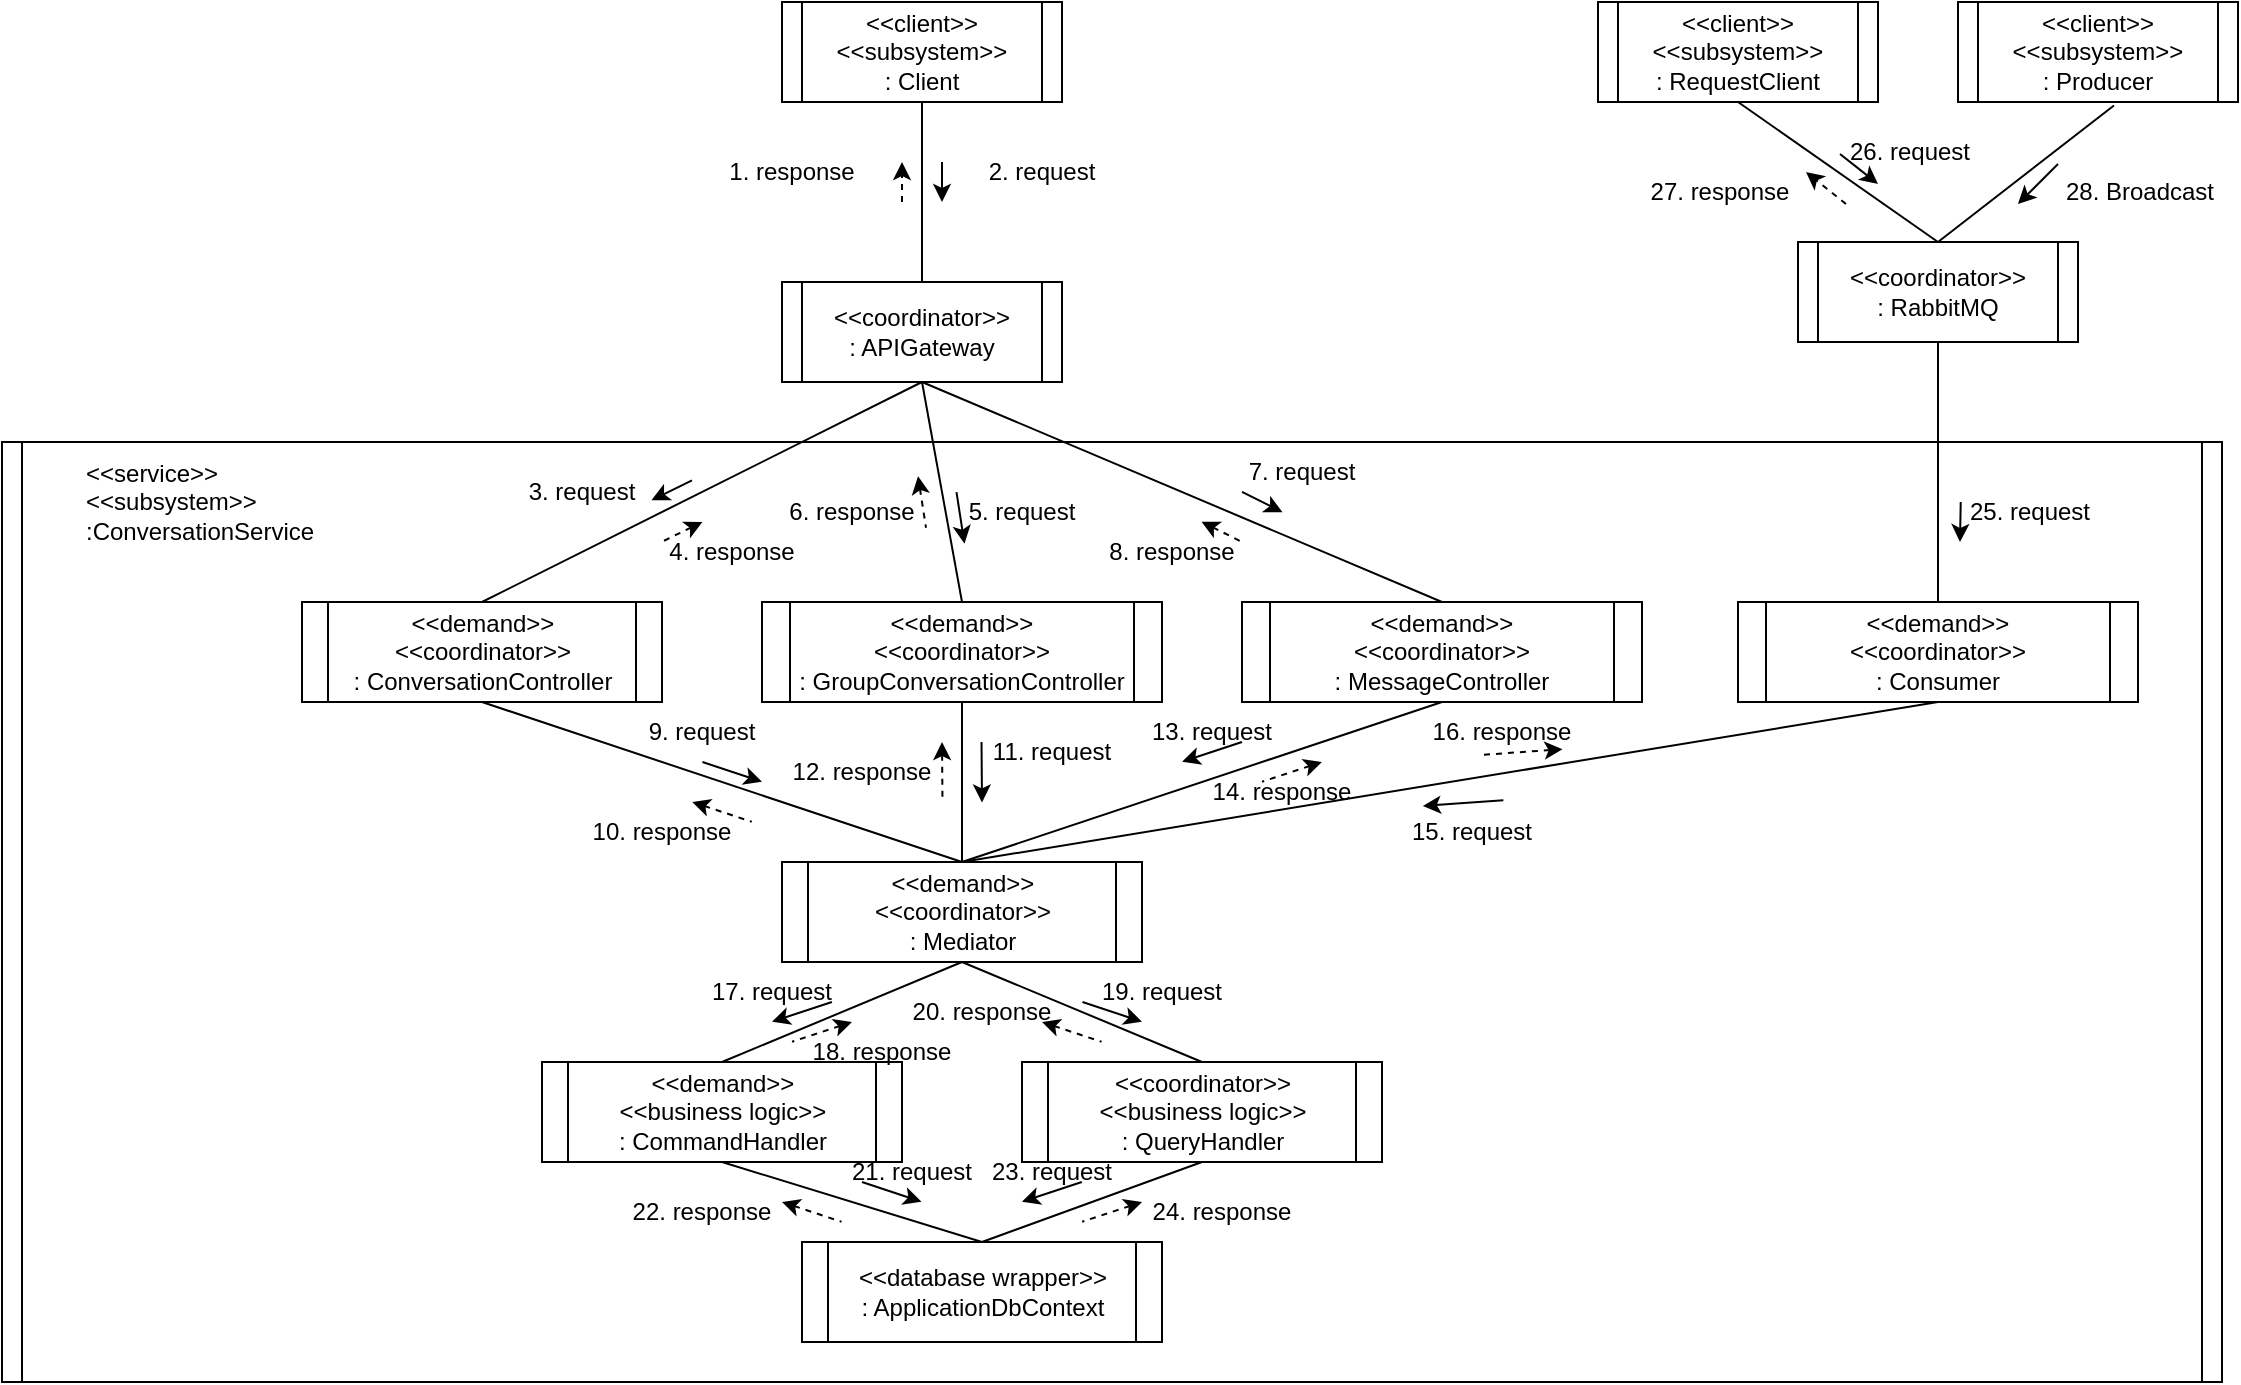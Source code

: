 <mxfile version="24.5.5" type="device">
  <diagram id="YeBsLe0wz5kqz-9HFI_q" name="Page-1">
    <mxGraphModel dx="814" dy="459" grid="1" gridSize="10" guides="1" tooltips="1" connect="1" arrows="1" fold="1" page="1" pageScale="1" pageWidth="850" pageHeight="1100" math="0" shadow="0">
      <root>
        <mxCell id="0" />
        <mxCell id="1" parent="0" />
        <mxCell id="2" value="" style="shape=process;whiteSpace=wrap;html=1;backgroundOutline=1;size=0.009;" parent="1" vertex="1">
          <mxGeometry x="300" y="220" width="1110" height="470" as="geometry" />
        </mxCell>
        <mxCell id="3" value="&amp;lt;&amp;lt;service&amp;gt;&amp;gt;&lt;br&gt;&amp;lt;&amp;lt;subsystem&amp;gt;&amp;gt;&lt;br&gt;:ConversationService" style="text;html=1;strokeColor=none;fillColor=none;align=left;verticalAlign=middle;whiteSpace=wrap;rounded=0;" parent="1" vertex="1">
          <mxGeometry x="340" y="230" width="160" height="40" as="geometry" />
        </mxCell>
        <mxCell id="7" value="&amp;lt;&amp;lt;coordinator&amp;gt;&amp;gt;&lt;br style=&quot;border-color: var(--border-color);&quot;&gt;: APIGateway" style="shape=process;whiteSpace=wrap;html=1;backgroundOutline=1;size=0.071;" parent="1" vertex="1">
          <mxGeometry x="690" y="140" width="140" height="50" as="geometry" />
        </mxCell>
        <mxCell id="8" value="&amp;lt;&amp;lt;client&amp;gt;&amp;gt;&lt;br&gt;&amp;lt;&amp;lt;subsystem&amp;gt;&amp;gt;&lt;br style=&quot;border-color: var(--border-color);&quot;&gt;: Client" style="shape=process;whiteSpace=wrap;html=1;backgroundOutline=1;size=0.071;" parent="1" vertex="1">
          <mxGeometry x="690" width="140" height="50" as="geometry" />
        </mxCell>
        <mxCell id="9" value="&amp;lt;&amp;lt;demand&amp;gt;&amp;gt;&lt;br&gt;&amp;lt;&amp;lt;coordinator&amp;gt;&amp;gt;&lt;br style=&quot;border-color: var(--border-color);&quot;&gt;: ConversationController" style="shape=process;whiteSpace=wrap;html=1;backgroundOutline=1;size=0.071;" parent="1" vertex="1">
          <mxGeometry x="450" y="300" width="180" height="50" as="geometry" />
        </mxCell>
        <mxCell id="10" value="&amp;lt;&amp;lt;demand&amp;gt;&amp;gt;&lt;br&gt;&amp;lt;&amp;lt;coordinator&amp;gt;&amp;gt;&lt;br style=&quot;border-color: var(--border-color);&quot;&gt;: GroupConversationController" style="shape=process;whiteSpace=wrap;html=1;backgroundOutline=1;size=0.071;" parent="1" vertex="1">
          <mxGeometry x="680" y="300" width="200" height="50" as="geometry" />
        </mxCell>
        <mxCell id="11" value="&amp;lt;&amp;lt;demand&amp;gt;&amp;gt;&lt;br&gt;&amp;lt;&amp;lt;coordinator&amp;gt;&amp;gt;&lt;br style=&quot;border-color: var(--border-color);&quot;&gt;: MessageController" style="shape=process;whiteSpace=wrap;html=1;backgroundOutline=1;size=0.071;" parent="1" vertex="1">
          <mxGeometry x="920" y="300" width="200" height="50" as="geometry" />
        </mxCell>
        <mxCell id="12" value="" style="endArrow=none;html=1;entryX=0.5;entryY=1;entryDx=0;entryDy=0;exitX=0.5;exitY=0;exitDx=0;exitDy=0;" parent="1" source="9" target="7" edge="1">
          <mxGeometry width="50" height="50" relative="1" as="geometry">
            <mxPoint x="690" y="330" as="sourcePoint" />
            <mxPoint x="740" y="280" as="targetPoint" />
          </mxGeometry>
        </mxCell>
        <mxCell id="13" value="" style="endArrow=none;html=1;entryX=0.5;entryY=1;entryDx=0;entryDy=0;exitX=0.5;exitY=0;exitDx=0;exitDy=0;" parent="1" source="10" target="7" edge="1">
          <mxGeometry width="50" height="50" relative="1" as="geometry">
            <mxPoint x="550" y="310" as="sourcePoint" />
            <mxPoint x="770" y="200" as="targetPoint" />
          </mxGeometry>
        </mxCell>
        <mxCell id="14" value="" style="endArrow=none;html=1;exitX=0.5;exitY=0;exitDx=0;exitDy=0;" parent="1" source="11" edge="1">
          <mxGeometry width="50" height="50" relative="1" as="geometry">
            <mxPoint x="790" y="310" as="sourcePoint" />
            <mxPoint x="760" y="190" as="targetPoint" />
          </mxGeometry>
        </mxCell>
        <mxCell id="15" value="&amp;lt;&amp;lt;demand&amp;gt;&amp;gt;&lt;br&gt;&amp;lt;&amp;lt;coordinator&amp;gt;&amp;gt;&lt;br style=&quot;border-color: var(--border-color);&quot;&gt;: Mediator" style="shape=process;whiteSpace=wrap;html=1;backgroundOutline=1;size=0.071;" parent="1" vertex="1">
          <mxGeometry x="690" y="430" width="180" height="50" as="geometry" />
        </mxCell>
        <mxCell id="16" value="" style="endArrow=none;html=1;entryX=0.5;entryY=0;entryDx=0;entryDy=0;exitX=0.5;exitY=1;exitDx=0;exitDy=0;" parent="1" source="9" target="15" edge="1">
          <mxGeometry width="50" height="50" relative="1" as="geometry">
            <mxPoint x="470" y="540" as="sourcePoint" />
            <mxPoint x="690" y="430" as="targetPoint" />
          </mxGeometry>
        </mxCell>
        <mxCell id="17" value="" style="endArrow=none;html=1;entryX=0.5;entryY=0;entryDx=0;entryDy=0;exitX=0.5;exitY=1;exitDx=0;exitDy=0;" parent="1" source="10" target="15" edge="1">
          <mxGeometry width="50" height="50" relative="1" as="geometry">
            <mxPoint x="550" y="360" as="sourcePoint" />
            <mxPoint x="790" y="450" as="targetPoint" />
          </mxGeometry>
        </mxCell>
        <mxCell id="18" value="" style="endArrow=none;html=1;entryX=0.5;entryY=0;entryDx=0;entryDy=0;exitX=0.5;exitY=1;exitDx=0;exitDy=0;" parent="1" source="11" target="15" edge="1">
          <mxGeometry width="50" height="50" relative="1" as="geometry">
            <mxPoint x="790" y="360" as="sourcePoint" />
            <mxPoint x="790" y="450" as="targetPoint" />
          </mxGeometry>
        </mxCell>
        <mxCell id="19" value="&amp;lt;&amp;lt;demand&amp;gt;&amp;gt;&lt;br&gt;&amp;lt;&amp;lt;business logic&amp;gt;&amp;gt;&lt;br style=&quot;border-color: var(--border-color);&quot;&gt;: CommandHandler" style="shape=process;whiteSpace=wrap;html=1;backgroundOutline=1;size=0.071;" parent="1" vertex="1">
          <mxGeometry x="570" y="530" width="180" height="50" as="geometry" />
        </mxCell>
        <mxCell id="20" value="&amp;lt;&amp;lt;coordinator&amp;gt;&amp;gt;&lt;br&gt;&amp;lt;&amp;lt;business logic&amp;gt;&amp;gt;&lt;br style=&quot;border-color: var(--border-color);&quot;&gt;: QueryHandler" style="shape=process;whiteSpace=wrap;html=1;backgroundOutline=1;size=0.071;" parent="1" vertex="1">
          <mxGeometry x="810" y="530" width="180" height="50" as="geometry" />
        </mxCell>
        <mxCell id="21" value="" style="endArrow=none;html=1;entryX=0.5;entryY=1;entryDx=0;entryDy=0;exitX=0.5;exitY=0;exitDx=0;exitDy=0;" parent="1" source="19" target="15" edge="1">
          <mxGeometry width="50" height="50" relative="1" as="geometry">
            <mxPoint x="480" y="460" as="sourcePoint" />
            <mxPoint x="720" y="540" as="targetPoint" />
          </mxGeometry>
        </mxCell>
        <mxCell id="22" value="" style="endArrow=none;html=1;exitX=0.5;exitY=0;exitDx=0;exitDy=0;" parent="1" source="20" edge="1">
          <mxGeometry width="50" height="50" relative="1" as="geometry">
            <mxPoint x="670" y="540" as="sourcePoint" />
            <mxPoint x="780" y="480" as="targetPoint" />
          </mxGeometry>
        </mxCell>
        <mxCell id="23" value="&amp;lt;&amp;lt;database wrapper&amp;gt;&amp;gt;&lt;br style=&quot;border-color: var(--border-color);&quot;&gt;: ApplicationDbContext" style="shape=process;whiteSpace=wrap;html=1;backgroundOutline=1;size=0.071;" parent="1" vertex="1">
          <mxGeometry x="700" y="620" width="180" height="50" as="geometry" />
        </mxCell>
        <mxCell id="24" value="" style="endArrow=none;html=1;entryX=0.5;entryY=1;entryDx=0;entryDy=0;exitX=0.5;exitY=0;exitDx=0;exitDy=0;" parent="1" source="23" target="19" edge="1">
          <mxGeometry width="50" height="50" relative="1" as="geometry">
            <mxPoint x="760" y="630" as="sourcePoint" />
            <mxPoint x="810" y="580" as="targetPoint" />
          </mxGeometry>
        </mxCell>
        <mxCell id="25" value="" style="endArrow=none;html=1;entryX=0.5;entryY=0;entryDx=0;entryDy=0;exitX=0.5;exitY=1;exitDx=0;exitDy=0;" parent="1" source="20" target="23" edge="1">
          <mxGeometry width="50" height="50" relative="1" as="geometry">
            <mxPoint x="800" y="630" as="sourcePoint" />
            <mxPoint x="670" y="590" as="targetPoint" />
          </mxGeometry>
        </mxCell>
        <mxCell id="28" value="" style="endArrow=none;html=1;entryX=0.5;entryY=1;entryDx=0;entryDy=0;exitX=0.5;exitY=0;exitDx=0;exitDy=0;" parent="1" source="7" target="8" edge="1">
          <mxGeometry width="50" height="50" relative="1" as="geometry">
            <mxPoint x="640" y="260" as="sourcePoint" />
            <mxPoint x="690" y="210" as="targetPoint" />
          </mxGeometry>
        </mxCell>
        <mxCell id="29" value="" style="endArrow=classic;html=1;" parent="1" edge="1">
          <mxGeometry width="50" height="50" relative="1" as="geometry">
            <mxPoint x="770" y="80" as="sourcePoint" />
            <mxPoint x="770" y="100" as="targetPoint" />
          </mxGeometry>
        </mxCell>
        <mxCell id="30" value="" style="endArrow=classic;html=1;dashed=1;" parent="1" edge="1">
          <mxGeometry width="50" height="50" relative="1" as="geometry">
            <mxPoint x="750" y="100" as="sourcePoint" />
            <mxPoint x="750" y="80" as="targetPoint" />
          </mxGeometry>
        </mxCell>
        <mxCell id="31" value="2. request" style="text;html=1;strokeColor=none;fillColor=none;align=center;verticalAlign=middle;whiteSpace=wrap;rounded=0;" parent="1" vertex="1">
          <mxGeometry x="790" y="70" width="60" height="30" as="geometry" />
        </mxCell>
        <mxCell id="32" value="1. response" style="text;html=1;strokeColor=none;fillColor=none;align=center;verticalAlign=middle;whiteSpace=wrap;rounded=0;" parent="1" vertex="1">
          <mxGeometry x="660" y="70" width="70" height="30" as="geometry" />
        </mxCell>
        <mxCell id="34" value="" style="endArrow=classic;html=1;exitX=0.375;exitY=0.043;exitDx=0;exitDy=0;exitPerimeter=0;entryX=0.352;entryY=0.064;entryDx=0;entryDy=0;entryPerimeter=0;" parent="1" edge="1">
          <mxGeometry width="50" height="50" relative="1" as="geometry">
            <mxPoint x="645.0" y="239.21" as="sourcePoint" />
            <mxPoint x="624.76" y="249.08" as="targetPoint" />
          </mxGeometry>
        </mxCell>
        <mxCell id="35" value="" style="endArrow=classic;html=1;exitX=0.375;exitY=0.043;exitDx=0;exitDy=0;exitPerimeter=0;entryX=0.523;entryY=0.106;entryDx=0;entryDy=0;entryPerimeter=0;" parent="1" edge="1">
          <mxGeometry width="50" height="50" relative="1" as="geometry">
            <mxPoint x="777.24" y="245.06" as="sourcePoint" />
            <mxPoint x="781.24" y="270.82" as="targetPoint" />
          </mxGeometry>
        </mxCell>
        <mxCell id="37" value="" style="endArrow=classic;html=1;exitX=0.727;exitY=0.106;exitDx=0;exitDy=0;exitPerimeter=0;" parent="1" edge="1">
          <mxGeometry width="50" height="50" relative="1" as="geometry">
            <mxPoint x="920" y="244.91" as="sourcePoint" />
            <mxPoint x="940.24" y="255.09" as="targetPoint" />
          </mxGeometry>
        </mxCell>
        <mxCell id="38" value="" style="endArrow=classic;html=1;exitX=0.636;exitY=0.362;exitDx=0;exitDy=0;exitPerimeter=0;entryX=0.602;entryY=0.383;entryDx=0;entryDy=0;entryPerimeter=0;" parent="1" edge="1">
          <mxGeometry width="50" height="50" relative="1" as="geometry">
            <mxPoint x="920.0" y="370" as="sourcePoint" />
            <mxPoint x="890.08" y="379.87" as="targetPoint" />
          </mxGeometry>
        </mxCell>
        <mxCell id="39" value="" style="endArrow=classic;html=1;exitX=0.636;exitY=0.362;exitDx=0;exitDy=0;exitPerimeter=0;entryX=0.54;entryY=0.426;entryDx=0;entryDy=0;entryPerimeter=0;" parent="1" edge="1">
          <mxGeometry width="50" height="50" relative="1" as="geometry">
            <mxPoint x="789.76" y="370" as="sourcePoint" />
            <mxPoint x="790" y="400.22" as="targetPoint" />
          </mxGeometry>
        </mxCell>
        <mxCell id="40" value="" style="endArrow=classic;html=1;entryX=0.477;entryY=0.404;entryDx=0;entryDy=0;entryPerimeter=0;" parent="1" edge="1">
          <mxGeometry width="50" height="50" relative="1" as="geometry">
            <mxPoint x="650.24" y="380" as="sourcePoint" />
            <mxPoint x="680" y="389.88" as="targetPoint" />
          </mxGeometry>
        </mxCell>
        <mxCell id="42" value="" style="endArrow=classic;html=1;exitX=0.636;exitY=0.362;exitDx=0;exitDy=0;exitPerimeter=0;entryX=0.602;entryY=0.383;entryDx=0;entryDy=0;entryPerimeter=0;" parent="1" edge="1">
          <mxGeometry width="50" height="50" relative="1" as="geometry">
            <mxPoint x="714.96" y="500" as="sourcePoint" />
            <mxPoint x="685.04" y="509.87" as="targetPoint" />
          </mxGeometry>
        </mxCell>
        <mxCell id="43" value="" style="endArrow=classic;html=1;entryX=0.477;entryY=0.404;entryDx=0;entryDy=0;entryPerimeter=0;" parent="1" edge="1">
          <mxGeometry width="50" height="50" relative="1" as="geometry">
            <mxPoint x="840.24" y="500" as="sourcePoint" />
            <mxPoint x="870" y="509.88" as="targetPoint" />
          </mxGeometry>
        </mxCell>
        <mxCell id="44" value="" style="endArrow=classic;html=1;entryX=0.477;entryY=0.404;entryDx=0;entryDy=0;entryPerimeter=0;" parent="1" edge="1">
          <mxGeometry width="50" height="50" relative="1" as="geometry">
            <mxPoint x="730" y="590" as="sourcePoint" />
            <mxPoint x="759.76" y="599.88" as="targetPoint" />
          </mxGeometry>
        </mxCell>
        <mxCell id="45" value="" style="endArrow=classic;html=1;exitX=0.636;exitY=0.362;exitDx=0;exitDy=0;exitPerimeter=0;entryX=0.602;entryY=0.383;entryDx=0;entryDy=0;entryPerimeter=0;" parent="1" edge="1">
          <mxGeometry width="50" height="50" relative="1" as="geometry">
            <mxPoint x="839.92" y="590" as="sourcePoint" />
            <mxPoint x="810" y="599.87" as="targetPoint" />
          </mxGeometry>
        </mxCell>
        <mxCell id="46" value="&amp;lt;&amp;lt;client&amp;gt;&amp;gt;&lt;br&gt;&amp;lt;&amp;lt;subsystem&amp;gt;&amp;gt;&lt;br style=&quot;border-color: var(--border-color);&quot;&gt;: RequestClient" style="shape=process;whiteSpace=wrap;html=1;backgroundOutline=1;size=0.071;" parent="1" vertex="1">
          <mxGeometry x="1098" width="140" height="50" as="geometry" />
        </mxCell>
        <mxCell id="47" value="&amp;lt;&amp;lt;client&amp;gt;&amp;gt;&lt;br&gt;&amp;lt;&amp;lt;subsystem&amp;gt;&amp;gt;&lt;br style=&quot;border-color: var(--border-color);&quot;&gt;: Producer" style="shape=process;whiteSpace=wrap;html=1;backgroundOutline=1;size=0.071;" parent="1" vertex="1">
          <mxGeometry x="1278" width="140" height="50" as="geometry" />
        </mxCell>
        <mxCell id="48" value="&amp;lt;&amp;lt;coordinator&amp;gt;&amp;gt;&lt;br style=&quot;border-color: var(--border-color);&quot;&gt;: RabbitMQ" style="shape=process;whiteSpace=wrap;html=1;backgroundOutline=1;size=0.071;" parent="1" vertex="1">
          <mxGeometry x="1198" y="120" width="140" height="50" as="geometry" />
        </mxCell>
        <mxCell id="49" value="" style="endArrow=none;html=1;entryX=0.5;entryY=1;entryDx=0;entryDy=0;exitX=0.5;exitY=0;exitDx=0;exitDy=0;" parent="1" source="48" target="46" edge="1">
          <mxGeometry width="50" height="50" relative="1" as="geometry">
            <mxPoint x="1208" y="140" as="sourcePoint" />
            <mxPoint x="1208" y="50" as="targetPoint" />
          </mxGeometry>
        </mxCell>
        <mxCell id="50" value="27. response" style="text;html=1;strokeColor=none;fillColor=none;align=center;verticalAlign=middle;whiteSpace=wrap;rounded=0;" parent="1" vertex="1">
          <mxGeometry x="1120" y="80" width="78" height="30" as="geometry" />
        </mxCell>
        <mxCell id="51" value="28. Broadcast" style="text;html=1;strokeColor=none;fillColor=none;align=center;verticalAlign=middle;whiteSpace=wrap;rounded=0;" parent="1" vertex="1">
          <mxGeometry x="1328" y="80" width="82" height="30" as="geometry" />
        </mxCell>
        <mxCell id="52" value="&amp;lt;&amp;lt;demand&amp;gt;&amp;gt;&lt;br&gt;&amp;lt;&amp;lt;coordinator&amp;gt;&amp;gt;&lt;br style=&quot;border-color: var(--border-color);&quot;&gt;: Consumer" style="shape=process;whiteSpace=wrap;html=1;backgroundOutline=1;size=0.071;" parent="1" vertex="1">
          <mxGeometry x="1168" y="300" width="200" height="50" as="geometry" />
        </mxCell>
        <mxCell id="53" value="" style="endArrow=none;html=1;entryX=0.5;entryY=1;entryDx=0;entryDy=0;exitX=0.5;exitY=0;exitDx=0;exitDy=0;" parent="1" source="52" target="48" edge="1">
          <mxGeometry width="50" height="50" relative="1" as="geometry">
            <mxPoint x="1228" y="240" as="sourcePoint" />
            <mxPoint x="1128" y="170" as="targetPoint" />
          </mxGeometry>
        </mxCell>
        <mxCell id="54" value="" style="endArrow=classic;html=1;exitX=0.828;exitY=0.085;exitDx=0;exitDy=0;exitPerimeter=0;" parent="1" edge="1">
          <mxGeometry width="50" height="50" relative="1" as="geometry">
            <mxPoint x="1279.36" y="249.95" as="sourcePoint" />
            <mxPoint x="1279" y="270.0" as="targetPoint" />
          </mxGeometry>
        </mxCell>
        <mxCell id="55" value="" style="endArrow=none;html=1;entryX=0.557;entryY=1.035;entryDx=0;entryDy=0;exitX=0.5;exitY=0;exitDx=0;exitDy=0;entryPerimeter=0;" parent="1" source="48" target="47" edge="1">
          <mxGeometry width="50" height="50" relative="1" as="geometry">
            <mxPoint x="1278" y="130" as="sourcePoint" />
            <mxPoint x="1178" y="60" as="targetPoint" />
          </mxGeometry>
        </mxCell>
        <mxCell id="56" value="" style="endArrow=classic;html=1;" parent="1" edge="1">
          <mxGeometry width="50" height="50" relative="1" as="geometry">
            <mxPoint x="1219" y="76" as="sourcePoint" />
            <mxPoint x="1238" y="91" as="targetPoint" />
          </mxGeometry>
        </mxCell>
        <mxCell id="57" value="" style="endArrow=classic;html=1;dashed=1;" parent="1" edge="1">
          <mxGeometry width="50" height="50" relative="1" as="geometry">
            <mxPoint x="1222" y="101" as="sourcePoint" />
            <mxPoint x="1202" y="85" as="targetPoint" />
          </mxGeometry>
        </mxCell>
        <mxCell id="58" value="" style="endArrow=classic;html=1;" parent="1" edge="1">
          <mxGeometry width="50" height="50" relative="1" as="geometry">
            <mxPoint x="1328" y="81" as="sourcePoint" />
            <mxPoint x="1308" y="101" as="targetPoint" />
          </mxGeometry>
        </mxCell>
        <mxCell id="59" value="" style="endArrow=none;html=1;exitX=0.5;exitY=1;exitDx=0;exitDy=0;" parent="1" source="52" edge="1">
          <mxGeometry width="50" height="50" relative="1" as="geometry">
            <mxPoint x="1030" y="360.0" as="sourcePoint" />
            <mxPoint x="780" y="430" as="targetPoint" />
          </mxGeometry>
        </mxCell>
        <mxCell id="60" value="" style="endArrow=classic;html=1;exitX=0.636;exitY=0.362;exitDx=0;exitDy=0;exitPerimeter=0;entryX=0.622;entryY=0.383;entryDx=0;entryDy=0;entryPerimeter=0;" parent="1" edge="1">
          <mxGeometry width="50" height="50" relative="1" as="geometry">
            <mxPoint x="1050.68" y="399.14" as="sourcePoint" />
            <mxPoint x="1010.42" y="402.01" as="targetPoint" />
          </mxGeometry>
        </mxCell>
        <mxCell id="LsZO1LwERZ1m2fzx5nCH-60" value="" style="endArrow=none;html=1;exitX=0.375;exitY=0.043;exitDx=0;exitDy=0;exitPerimeter=0;entryX=0.352;entryY=0.064;entryDx=0;entryDy=0;entryPerimeter=0;startArrow=classic;startFill=1;endFill=0;dashed=1;" edge="1" parent="1">
          <mxGeometry width="50" height="50" relative="1" as="geometry">
            <mxPoint x="650.24" y="260.0" as="sourcePoint" />
            <mxPoint x="630" y="269.87" as="targetPoint" />
          </mxGeometry>
        </mxCell>
        <mxCell id="LsZO1LwERZ1m2fzx5nCH-61" value="" style="endArrow=none;html=1;exitX=0.375;exitY=0.043;exitDx=0;exitDy=0;exitPerimeter=0;entryX=0.523;entryY=0.106;entryDx=0;entryDy=0;entryPerimeter=0;endFill=0;startArrow=classic;startFill=1;dashed=1;" edge="1" parent="1">
          <mxGeometry width="50" height="50" relative="1" as="geometry">
            <mxPoint x="758.0" y="237.12" as="sourcePoint" />
            <mxPoint x="762.0" y="262.88" as="targetPoint" />
          </mxGeometry>
        </mxCell>
        <mxCell id="LsZO1LwERZ1m2fzx5nCH-62" value="" style="endArrow=none;html=1;exitX=0.727;exitY=0.106;exitDx=0;exitDy=0;exitPerimeter=0;startArrow=classic;startFill=1;endFill=0;dashed=1;" edge="1" parent="1">
          <mxGeometry width="50" height="50" relative="1" as="geometry">
            <mxPoint x="899.76" y="259.82" as="sourcePoint" />
            <mxPoint x="920" y="270" as="targetPoint" />
          </mxGeometry>
        </mxCell>
        <mxCell id="LsZO1LwERZ1m2fzx5nCH-63" value="" style="endArrow=none;html=1;entryX=0.477;entryY=0.404;entryDx=0;entryDy=0;entryPerimeter=0;startArrow=classic;startFill=1;endFill=0;dashed=1;" edge="1" parent="1">
          <mxGeometry width="50" height="50" relative="1" as="geometry">
            <mxPoint x="645.12" y="400" as="sourcePoint" />
            <mxPoint x="674.88" y="409.88" as="targetPoint" />
          </mxGeometry>
        </mxCell>
        <mxCell id="LsZO1LwERZ1m2fzx5nCH-64" value="" style="endArrow=none;html=1;exitX=0.636;exitY=0.362;exitDx=0;exitDy=0;exitPerimeter=0;entryX=0.54;entryY=0.426;entryDx=0;entryDy=0;entryPerimeter=0;startArrow=classic;startFill=1;endFill=0;dashed=1;" edge="1" parent="1">
          <mxGeometry width="50" height="50" relative="1" as="geometry">
            <mxPoint x="770" y="370" as="sourcePoint" />
            <mxPoint x="770.24" y="400.22" as="targetPoint" />
          </mxGeometry>
        </mxCell>
        <mxCell id="LsZO1LwERZ1m2fzx5nCH-65" value="" style="endArrow=none;html=1;exitX=0.636;exitY=0.362;exitDx=0;exitDy=0;exitPerimeter=0;entryX=0.602;entryY=0.383;entryDx=0;entryDy=0;entryPerimeter=0;startArrow=classic;startFill=1;endFill=0;dashed=1;" edge="1" parent="1">
          <mxGeometry width="50" height="50" relative="1" as="geometry">
            <mxPoint x="959.92" y="380" as="sourcePoint" />
            <mxPoint x="930" y="389.87" as="targetPoint" />
          </mxGeometry>
        </mxCell>
        <mxCell id="LsZO1LwERZ1m2fzx5nCH-66" value="" style="endArrow=none;html=1;exitX=0.636;exitY=0.362;exitDx=0;exitDy=0;exitPerimeter=0;entryX=0.622;entryY=0.383;entryDx=0;entryDy=0;entryPerimeter=0;dashed=1;endFill=0;startArrow=classic;startFill=1;" edge="1" parent="1">
          <mxGeometry width="50" height="50" relative="1" as="geometry">
            <mxPoint x="1080.26" y="373.57" as="sourcePoint" />
            <mxPoint x="1040" y="376.44" as="targetPoint" />
          </mxGeometry>
        </mxCell>
        <mxCell id="LsZO1LwERZ1m2fzx5nCH-67" value="" style="endArrow=none;html=1;exitX=0.636;exitY=0.362;exitDx=0;exitDy=0;exitPerimeter=0;entryX=0.602;entryY=0.383;entryDx=0;entryDy=0;entryPerimeter=0;endFill=0;dashed=1;startArrow=classic;startFill=1;" edge="1" parent="1">
          <mxGeometry width="50" height="50" relative="1" as="geometry">
            <mxPoint x="724.96" y="510" as="sourcePoint" />
            <mxPoint x="695.04" y="519.87" as="targetPoint" />
          </mxGeometry>
        </mxCell>
        <mxCell id="LsZO1LwERZ1m2fzx5nCH-68" value="" style="endArrow=none;html=1;entryX=0.477;entryY=0.404;entryDx=0;entryDy=0;entryPerimeter=0;startArrow=classic;startFill=1;endFill=0;dashed=1;" edge="1" parent="1">
          <mxGeometry width="50" height="50" relative="1" as="geometry">
            <mxPoint x="820" y="510" as="sourcePoint" />
            <mxPoint x="849.76" y="519.88" as="targetPoint" />
          </mxGeometry>
        </mxCell>
        <mxCell id="LsZO1LwERZ1m2fzx5nCH-69" value="" style="endArrow=none;html=1;exitX=0.636;exitY=0.362;exitDx=0;exitDy=0;exitPerimeter=0;entryX=0.602;entryY=0.383;entryDx=0;entryDy=0;entryPerimeter=0;dashed=1;endFill=0;startArrow=classic;startFill=1;" edge="1" parent="1">
          <mxGeometry width="50" height="50" relative="1" as="geometry">
            <mxPoint x="870" y="600" as="sourcePoint" />
            <mxPoint x="840.08" y="609.87" as="targetPoint" />
          </mxGeometry>
        </mxCell>
        <mxCell id="LsZO1LwERZ1m2fzx5nCH-70" value="" style="endArrow=none;html=1;entryX=0.477;entryY=0.404;entryDx=0;entryDy=0;entryPerimeter=0;startArrow=classic;startFill=1;endFill=0;dashed=1;" edge="1" parent="1">
          <mxGeometry width="50" height="50" relative="1" as="geometry">
            <mxPoint x="690" y="600" as="sourcePoint" />
            <mxPoint x="719.76" y="609.88" as="targetPoint" />
          </mxGeometry>
        </mxCell>
        <mxCell id="LsZO1LwERZ1m2fzx5nCH-71" value="3. request" style="text;html=1;strokeColor=none;fillColor=none;align=center;verticalAlign=middle;whiteSpace=wrap;rounded=0;" vertex="1" parent="1">
          <mxGeometry x="560" y="230" width="60" height="30" as="geometry" />
        </mxCell>
        <mxCell id="LsZO1LwERZ1m2fzx5nCH-72" value="4. response" style="text;html=1;strokeColor=none;fillColor=none;align=center;verticalAlign=middle;whiteSpace=wrap;rounded=0;" vertex="1" parent="1">
          <mxGeometry x="630" y="260" width="70" height="30" as="geometry" />
        </mxCell>
        <mxCell id="LsZO1LwERZ1m2fzx5nCH-73" value="6. response" style="text;html=1;strokeColor=none;fillColor=none;align=center;verticalAlign=middle;whiteSpace=wrap;rounded=0;" vertex="1" parent="1">
          <mxGeometry x="690" y="240" width="70" height="30" as="geometry" />
        </mxCell>
        <mxCell id="LsZO1LwERZ1m2fzx5nCH-74" value="8. response" style="text;html=1;strokeColor=none;fillColor=none;align=center;verticalAlign=middle;whiteSpace=wrap;rounded=0;" vertex="1" parent="1">
          <mxGeometry x="850" y="260" width="70" height="30" as="geometry" />
        </mxCell>
        <mxCell id="LsZO1LwERZ1m2fzx5nCH-75" value="10. response" style="text;html=1;strokeColor=none;fillColor=none;align=center;verticalAlign=middle;whiteSpace=wrap;rounded=0;" vertex="1" parent="1">
          <mxGeometry x="590" y="400" width="80" height="30" as="geometry" />
        </mxCell>
        <mxCell id="LsZO1LwERZ1m2fzx5nCH-76" value="12. response" style="text;html=1;strokeColor=none;fillColor=none;align=center;verticalAlign=middle;whiteSpace=wrap;rounded=0;" vertex="1" parent="1">
          <mxGeometry x="690" y="370" width="80" height="30" as="geometry" />
        </mxCell>
        <mxCell id="LsZO1LwERZ1m2fzx5nCH-77" value="14. response" style="text;html=1;strokeColor=none;fillColor=none;align=center;verticalAlign=middle;whiteSpace=wrap;rounded=0;" vertex="1" parent="1">
          <mxGeometry x="900" y="380" width="80" height="30" as="geometry" />
        </mxCell>
        <mxCell id="LsZO1LwERZ1m2fzx5nCH-78" value="16. response" style="text;html=1;strokeColor=none;fillColor=none;align=center;verticalAlign=middle;whiteSpace=wrap;rounded=0;" vertex="1" parent="1">
          <mxGeometry x="1010" y="350" width="80" height="30" as="geometry" />
        </mxCell>
        <mxCell id="LsZO1LwERZ1m2fzx5nCH-79" value="18. response" style="text;html=1;strokeColor=none;fillColor=none;align=center;verticalAlign=middle;whiteSpace=wrap;rounded=0;" vertex="1" parent="1">
          <mxGeometry x="700" y="510" width="80" height="30" as="geometry" />
        </mxCell>
        <mxCell id="LsZO1LwERZ1m2fzx5nCH-80" value="20. response" style="text;html=1;strokeColor=none;fillColor=none;align=center;verticalAlign=middle;whiteSpace=wrap;rounded=0;" vertex="1" parent="1">
          <mxGeometry x="750" y="490" width="80" height="30" as="geometry" />
        </mxCell>
        <mxCell id="LsZO1LwERZ1m2fzx5nCH-81" value="5. request" style="text;html=1;strokeColor=none;fillColor=none;align=center;verticalAlign=middle;whiteSpace=wrap;rounded=0;" vertex="1" parent="1">
          <mxGeometry x="780" y="240" width="60" height="30" as="geometry" />
        </mxCell>
        <mxCell id="LsZO1LwERZ1m2fzx5nCH-82" value="7. request" style="text;html=1;strokeColor=none;fillColor=none;align=center;verticalAlign=middle;whiteSpace=wrap;rounded=0;" vertex="1" parent="1">
          <mxGeometry x="920" y="220" width="60" height="30" as="geometry" />
        </mxCell>
        <mxCell id="LsZO1LwERZ1m2fzx5nCH-83" value="9. request" style="text;html=1;strokeColor=none;fillColor=none;align=center;verticalAlign=middle;whiteSpace=wrap;rounded=0;" vertex="1" parent="1">
          <mxGeometry x="620" y="350" width="60" height="30" as="geometry" />
        </mxCell>
        <mxCell id="LsZO1LwERZ1m2fzx5nCH-84" value="11. request" style="text;html=1;strokeColor=none;fillColor=none;align=center;verticalAlign=middle;whiteSpace=wrap;rounded=0;" vertex="1" parent="1">
          <mxGeometry x="790" y="360" width="70" height="30" as="geometry" />
        </mxCell>
        <mxCell id="LsZO1LwERZ1m2fzx5nCH-85" value="13. request" style="text;html=1;strokeColor=none;fillColor=none;align=center;verticalAlign=middle;whiteSpace=wrap;rounded=0;" vertex="1" parent="1">
          <mxGeometry x="870" y="350" width="70" height="30" as="geometry" />
        </mxCell>
        <mxCell id="LsZO1LwERZ1m2fzx5nCH-86" value="15. request" style="text;html=1;strokeColor=none;fillColor=none;align=center;verticalAlign=middle;whiteSpace=wrap;rounded=0;" vertex="1" parent="1">
          <mxGeometry x="1000" y="400" width="70" height="30" as="geometry" />
        </mxCell>
        <mxCell id="LsZO1LwERZ1m2fzx5nCH-87" value="17. request" style="text;html=1;strokeColor=none;fillColor=none;align=center;verticalAlign=middle;whiteSpace=wrap;rounded=0;" vertex="1" parent="1">
          <mxGeometry x="650" y="480" width="70" height="30" as="geometry" />
        </mxCell>
        <mxCell id="LsZO1LwERZ1m2fzx5nCH-88" value="19. request" style="text;html=1;strokeColor=none;fillColor=none;align=center;verticalAlign=middle;whiteSpace=wrap;rounded=0;" vertex="1" parent="1">
          <mxGeometry x="840" y="480" width="80" height="30" as="geometry" />
        </mxCell>
        <mxCell id="LsZO1LwERZ1m2fzx5nCH-89" value="21. request" style="text;html=1;strokeColor=none;fillColor=none;align=center;verticalAlign=middle;whiteSpace=wrap;rounded=0;" vertex="1" parent="1">
          <mxGeometry x="720" y="570" width="70" height="30" as="geometry" />
        </mxCell>
        <mxCell id="LsZO1LwERZ1m2fzx5nCH-90" value="23. request" style="text;html=1;strokeColor=none;fillColor=none;align=center;verticalAlign=middle;whiteSpace=wrap;rounded=0;" vertex="1" parent="1">
          <mxGeometry x="790" y="570" width="70" height="30" as="geometry" />
        </mxCell>
        <mxCell id="LsZO1LwERZ1m2fzx5nCH-91" value="25. request" style="text;html=1;strokeColor=none;fillColor=none;align=center;verticalAlign=middle;whiteSpace=wrap;rounded=0;" vertex="1" parent="1">
          <mxGeometry x="1278" y="240" width="72" height="30" as="geometry" />
        </mxCell>
        <mxCell id="LsZO1LwERZ1m2fzx5nCH-92" value="26. request" style="text;html=1;strokeColor=none;fillColor=none;align=center;verticalAlign=middle;whiteSpace=wrap;rounded=0;" vertex="1" parent="1">
          <mxGeometry x="1218" y="60" width="72" height="30" as="geometry" />
        </mxCell>
        <mxCell id="LsZO1LwERZ1m2fzx5nCH-93" value="22. response" style="text;html=1;strokeColor=none;fillColor=none;align=center;verticalAlign=middle;whiteSpace=wrap;rounded=0;" vertex="1" parent="1">
          <mxGeometry x="610" y="590" width="80" height="30" as="geometry" />
        </mxCell>
        <mxCell id="LsZO1LwERZ1m2fzx5nCH-94" value="24. response" style="text;html=1;strokeColor=none;fillColor=none;align=center;verticalAlign=middle;whiteSpace=wrap;rounded=0;" vertex="1" parent="1">
          <mxGeometry x="870" y="590" width="80" height="30" as="geometry" />
        </mxCell>
      </root>
    </mxGraphModel>
  </diagram>
</mxfile>
